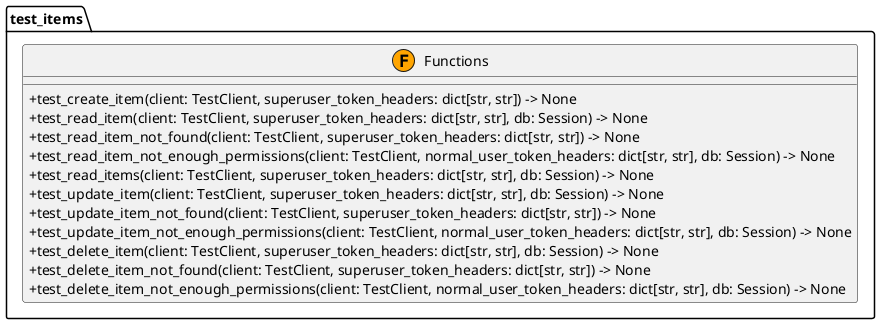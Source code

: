 @startuml
skinparam classAttributeIconSize 0

package "test_items" {
  class Functions <<(F,orange)>> {
    + test_create_item(client: TestClient, superuser_token_headers: dict[str, str]) -> None
    + test_read_item(client: TestClient, superuser_token_headers: dict[str, str], db: Session) -> None
    + test_read_item_not_found(client: TestClient, superuser_token_headers: dict[str, str]) -> None
    + test_read_item_not_enough_permissions(client: TestClient, normal_user_token_headers: dict[str, str], db: Session) -> None
    + test_read_items(client: TestClient, superuser_token_headers: dict[str, str], db: Session) -> None
    + test_update_item(client: TestClient, superuser_token_headers: dict[str, str], db: Session) -> None
    + test_update_item_not_found(client: TestClient, superuser_token_headers: dict[str, str]) -> None
    + test_update_item_not_enough_permissions(client: TestClient, normal_user_token_headers: dict[str, str], db: Session) -> None
    + test_delete_item(client: TestClient, superuser_token_headers: dict[str, str], db: Session) -> None
    + test_delete_item_not_found(client: TestClient, superuser_token_headers: dict[str, str]) -> None
    + test_delete_item_not_enough_permissions(client: TestClient, normal_user_token_headers: dict[str, str], db: Session) -> None
  }
}

' Relationships
@enduml